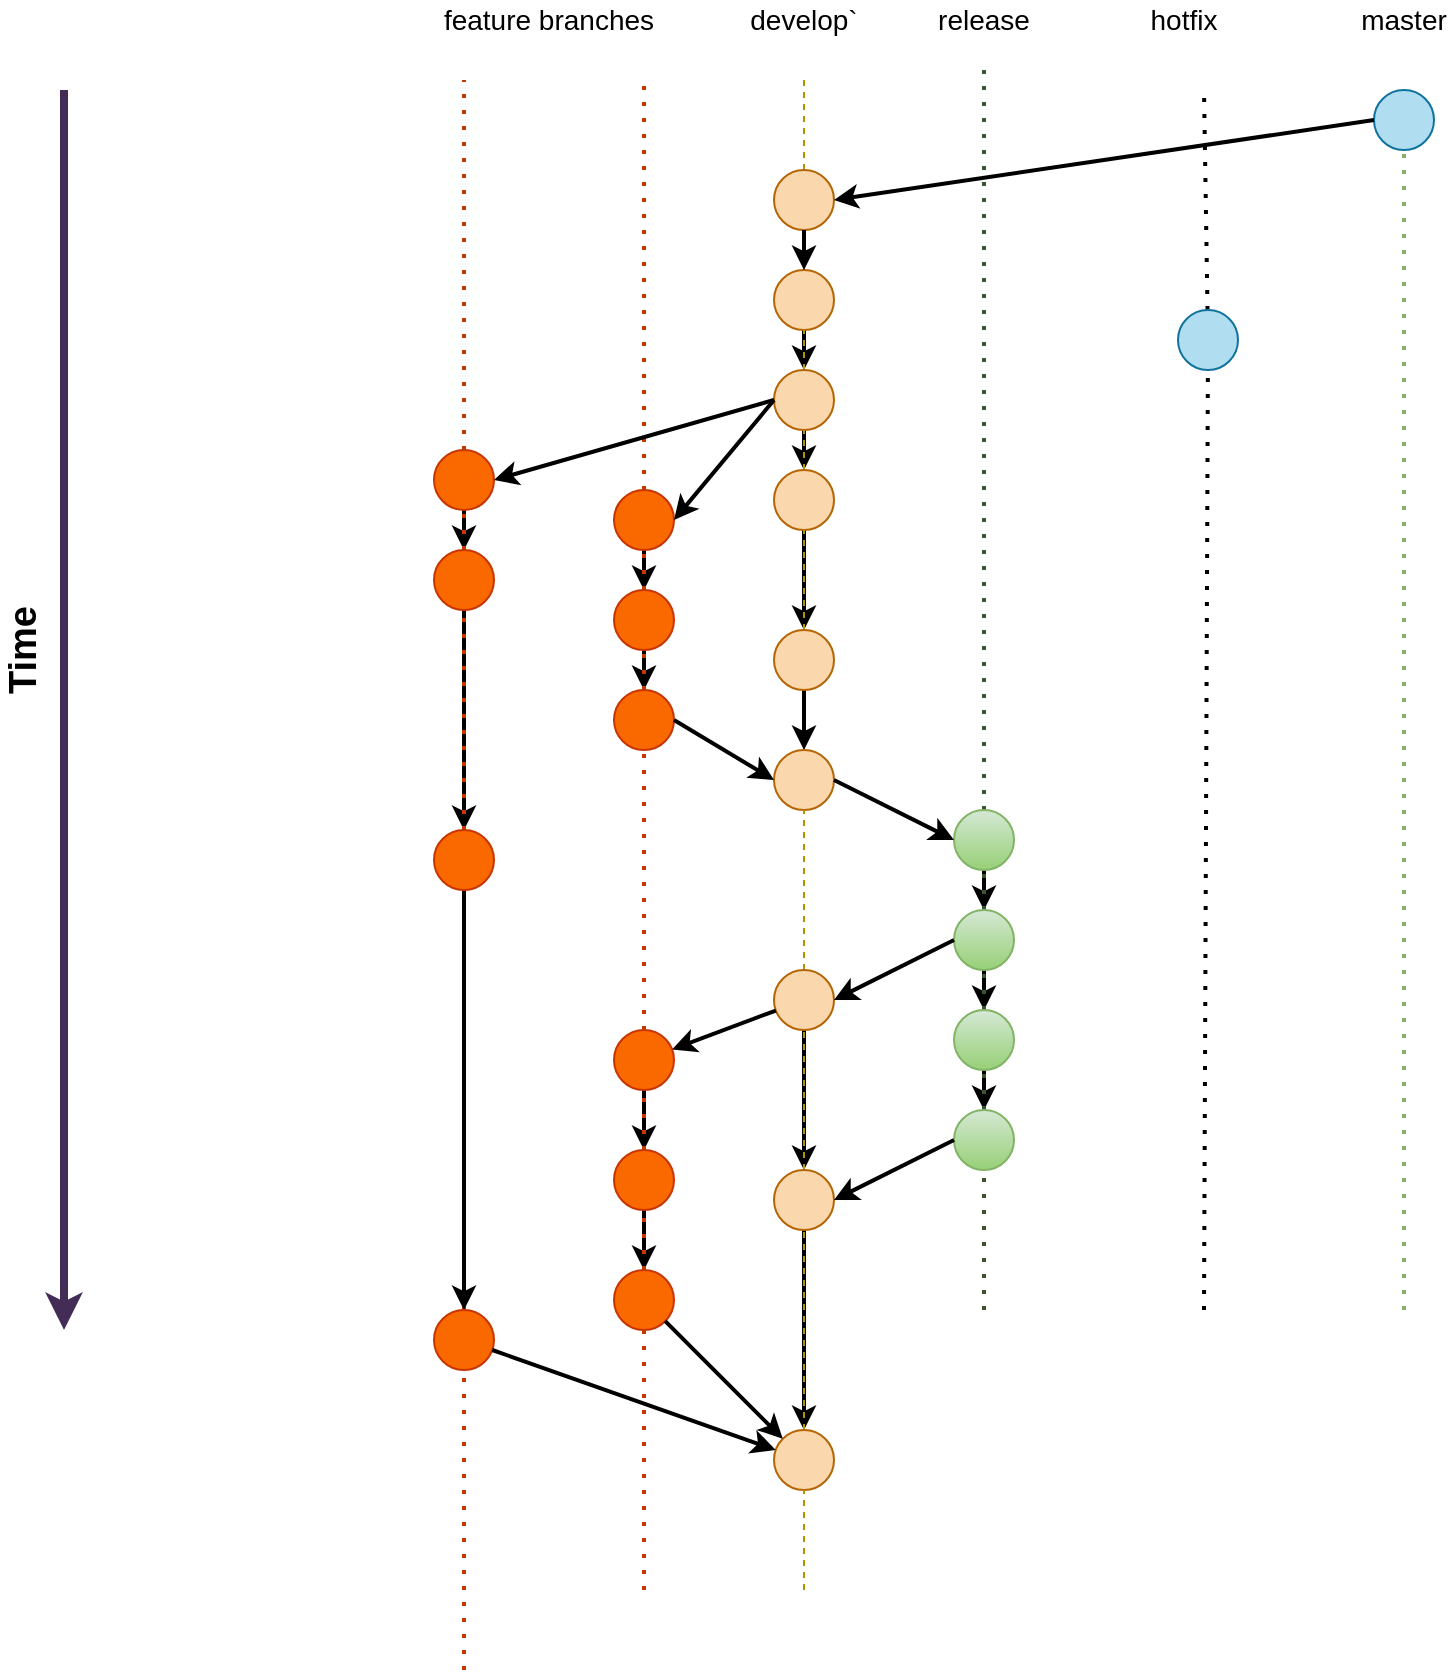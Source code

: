 <mxfile version="15.3.0" type="github">
  <diagram id="zY3iNhDmGC0HeY9o9fEt" name="Page-1">
    <mxGraphModel dx="2066" dy="771" grid="1" gridSize="10" guides="1" tooltips="1" connect="1" arrows="1" fold="1" page="1" pageScale="1" pageWidth="850" pageHeight="1100" math="0" shadow="0">
      <root>
        <mxCell id="0" />
        <mxCell id="1" parent="0" />
        <mxCell id="OLf8NCYOBXPoyb-FADIm-2" value="" style="endArrow=none;dashed=1;html=1;dashPattern=1 3;strokeWidth=2;gradientColor=#97d077;fillColor=#d5e8d4;strokeColor=#82b366;startArrow=none;" parent="1" edge="1" source="a1HIUXj5uNK7OVQi4Cn4-5">
          <mxGeometry width="50" height="50" relative="1" as="geometry">
            <mxPoint x="720" y="670" as="sourcePoint" />
            <mxPoint x="720" y="60" as="targetPoint" />
          </mxGeometry>
        </mxCell>
        <mxCell id="OLf8NCYOBXPoyb-FADIm-3" value="&lt;font style=&quot;font-size: 14px&quot;&gt;master&lt;/font&gt;" style="text;html=1;strokeColor=none;fillColor=none;align=center;verticalAlign=middle;whiteSpace=wrap;rounded=0;" parent="1" vertex="1">
          <mxGeometry x="700" y="15" width="40" height="20" as="geometry" />
        </mxCell>
        <mxCell id="OLf8NCYOBXPoyb-FADIm-4" value="" style="endArrow=none;dashed=1;html=1;fillColor=#e3c800;strokeColor=#B09500;startArrow=none;" parent="1" edge="1" source="a1HIUXj5uNK7OVQi4Cn4-7">
          <mxGeometry width="50" height="50" relative="1" as="geometry">
            <mxPoint x="420" y="665" as="sourcePoint" />
            <mxPoint x="420" y="55" as="targetPoint" />
          </mxGeometry>
        </mxCell>
        <mxCell id="OLf8NCYOBXPoyb-FADIm-5" value="&lt;font style=&quot;font-size: 14px&quot;&gt;develop`&lt;/font&gt;" style="text;html=1;strokeColor=none;fillColor=none;align=center;verticalAlign=middle;whiteSpace=wrap;rounded=0;" parent="1" vertex="1">
          <mxGeometry x="390" y="15" width="60" height="20" as="geometry" />
        </mxCell>
        <mxCell id="OLf8NCYOBXPoyb-FADIm-6" value="" style="endArrow=none;dashed=1;html=1;dashPattern=1 3;strokeWidth=2;fillColor=#fa6800;strokeColor=#C73500;startArrow=none;" parent="1" edge="1" source="a1HIUXj5uNK7OVQi4Cn4-16">
          <mxGeometry width="50" height="50" relative="1" as="geometry">
            <mxPoint x="340" y="665" as="sourcePoint" />
            <mxPoint x="340" y="55" as="targetPoint" />
          </mxGeometry>
        </mxCell>
        <mxCell id="OLf8NCYOBXPoyb-FADIm-7" value="&lt;font style=&quot;font-size: 14px&quot;&gt;feature branches&lt;/font&gt;" style="text;html=1;strokeColor=none;fillColor=none;align=center;verticalAlign=middle;whiteSpace=wrap;rounded=0;" parent="1" vertex="1">
          <mxGeometry x="220" y="15" width="145" height="20" as="geometry" />
        </mxCell>
        <mxCell id="OLf8NCYOBXPoyb-FADIm-8" value="" style="endArrow=none;dashed=1;html=1;dashPattern=1 3;strokeWidth=2;fillColor=#fa6800;strokeColor=#C73500;startArrow=none;" parent="1" edge="1" source="a1HIUXj5uNK7OVQi4Cn4-41">
          <mxGeometry width="50" height="50" relative="1" as="geometry">
            <mxPoint x="250" y="665" as="sourcePoint" />
            <mxPoint x="250" y="55" as="targetPoint" />
          </mxGeometry>
        </mxCell>
        <mxCell id="OLf8NCYOBXPoyb-FADIm-10" value="" style="endArrow=classic;html=1;fillColor=#76608a;strokeColor=#432D57;strokeWidth=4;" parent="1" edge="1">
          <mxGeometry width="50" height="50" relative="1" as="geometry">
            <mxPoint x="50" y="60" as="sourcePoint" />
            <mxPoint x="50" y="680" as="targetPoint" />
            <Array as="points">
              <mxPoint x="50" y="350" />
            </Array>
          </mxGeometry>
        </mxCell>
        <mxCell id="OLf8NCYOBXPoyb-FADIm-11" value="&lt;b&gt;&lt;font style=&quot;font-size: 19px&quot;&gt;Time&lt;/font&gt;&lt;/b&gt;" style="text;html=1;strokeColor=none;fillColor=none;align=center;verticalAlign=middle;whiteSpace=wrap;rounded=0;rotation=-90;" parent="1" vertex="1">
          <mxGeometry x="10" y="330" width="40" height="20" as="geometry" />
        </mxCell>
        <mxCell id="a1HIUXj5uNK7OVQi4Cn4-1" value="" style="endArrow=none;dashed=1;html=1;dashPattern=1 3;strokeWidth=2;fillColor=#6d8764;strokeColor=#3A5431;startArrow=none;" edge="1" parent="1" source="a1HIUXj5uNK7OVQi4Cn4-50">
          <mxGeometry width="50" height="50" relative="1" as="geometry">
            <mxPoint x="510" y="670" as="sourcePoint" />
            <mxPoint x="510" y="50" as="targetPoint" />
          </mxGeometry>
        </mxCell>
        <mxCell id="a1HIUXj5uNK7OVQi4Cn4-2" value="&lt;font style=&quot;font-size: 14px&quot;&gt;release&lt;/font&gt;" style="text;html=1;strokeColor=none;fillColor=none;align=center;verticalAlign=middle;whiteSpace=wrap;rounded=0;" vertex="1" parent="1">
          <mxGeometry x="490" y="15" width="40" height="20" as="geometry" />
        </mxCell>
        <mxCell id="a1HIUXj5uNK7OVQi4Cn4-3" value="" style="endArrow=none;dashed=1;html=1;dashPattern=1 3;strokeWidth=2;startArrow=none;" edge="1" parent="1" source="a1HIUXj5uNK7OVQi4Cn4-31">
          <mxGeometry width="50" height="50" relative="1" as="geometry">
            <mxPoint x="620" y="670" as="sourcePoint" />
            <mxPoint x="620" y="60" as="targetPoint" />
          </mxGeometry>
        </mxCell>
        <mxCell id="a1HIUXj5uNK7OVQi4Cn4-4" value="&lt;font style=&quot;font-size: 14px&quot;&gt;hotfix&lt;/font&gt;" style="text;html=1;strokeColor=none;fillColor=none;align=center;verticalAlign=middle;whiteSpace=wrap;rounded=0;" vertex="1" parent="1">
          <mxGeometry x="590" y="15" width="40" height="20" as="geometry" />
        </mxCell>
        <mxCell id="a1HIUXj5uNK7OVQi4Cn4-5" value="" style="ellipse;whiteSpace=wrap;html=1;aspect=fixed;fillColor=#b1ddf0;strokeColor=#10739e;" vertex="1" parent="1">
          <mxGeometry x="705" y="60" width="30" height="30" as="geometry" />
        </mxCell>
        <mxCell id="a1HIUXj5uNK7OVQi4Cn4-6" value="" style="endArrow=none;dashed=1;html=1;dashPattern=1 3;strokeWidth=2;gradientColor=#97d077;fillColor=#d5e8d4;strokeColor=#82b366;" edge="1" parent="1" target="a1HIUXj5uNK7OVQi4Cn4-5">
          <mxGeometry width="50" height="50" relative="1" as="geometry">
            <mxPoint x="720" y="670" as="sourcePoint" />
            <mxPoint x="720" y="60" as="targetPoint" />
          </mxGeometry>
        </mxCell>
        <mxCell id="a1HIUXj5uNK7OVQi4Cn4-7" value="" style="ellipse;whiteSpace=wrap;html=1;aspect=fixed;fillColor=#fad7ac;strokeColor=#b46504;" vertex="1" parent="1">
          <mxGeometry x="405" y="100" width="30" height="30" as="geometry" />
        </mxCell>
        <mxCell id="a1HIUXj5uNK7OVQi4Cn4-8" value="" style="endArrow=none;dashed=1;html=1;fillColor=#e3c800;strokeColor=#B09500;startArrow=none;" edge="1" parent="1" source="a1HIUXj5uNK7OVQi4Cn4-10" target="a1HIUXj5uNK7OVQi4Cn4-7">
          <mxGeometry width="50" height="50" relative="1" as="geometry">
            <mxPoint x="420" y="665" as="sourcePoint" />
            <mxPoint x="420" y="55" as="targetPoint" />
          </mxGeometry>
        </mxCell>
        <mxCell id="a1HIUXj5uNK7OVQi4Cn4-9" value="" style="endArrow=classic;html=1;strokeWidth=2;entryX=1;entryY=0.5;entryDx=0;entryDy=0;exitX=0;exitY=0.5;exitDx=0;exitDy=0;" edge="1" parent="1" source="a1HIUXj5uNK7OVQi4Cn4-5" target="a1HIUXj5uNK7OVQi4Cn4-7">
          <mxGeometry width="50" height="50" relative="1" as="geometry">
            <mxPoint x="700" y="80" as="sourcePoint" />
            <mxPoint x="440" y="104" as="targetPoint" />
          </mxGeometry>
        </mxCell>
        <mxCell id="a1HIUXj5uNK7OVQi4Cn4-26" style="edgeStyle=orthogonalEdgeStyle;rounded=0;orthogonalLoop=1;jettySize=auto;html=1;exitX=0.5;exitY=1;exitDx=0;exitDy=0;entryX=0.5;entryY=0;entryDx=0;entryDy=0;strokeWidth=2;" edge="1" parent="1" source="a1HIUXj5uNK7OVQi4Cn4-10" target="a1HIUXj5uNK7OVQi4Cn4-12">
          <mxGeometry relative="1" as="geometry" />
        </mxCell>
        <mxCell id="a1HIUXj5uNK7OVQi4Cn4-10" value="" style="ellipse;whiteSpace=wrap;html=1;aspect=fixed;fillColor=#fad7ac;strokeColor=#b46504;" vertex="1" parent="1">
          <mxGeometry x="405" y="150" width="30" height="30" as="geometry" />
        </mxCell>
        <mxCell id="a1HIUXj5uNK7OVQi4Cn4-11" value="" style="endArrow=none;dashed=1;html=1;fillColor=#e3c800;strokeColor=#B09500;startArrow=none;" edge="1" parent="1" source="a1HIUXj5uNK7OVQi4Cn4-12" target="a1HIUXj5uNK7OVQi4Cn4-10">
          <mxGeometry width="50" height="50" relative="1" as="geometry">
            <mxPoint x="420" y="665" as="sourcePoint" />
            <mxPoint x="420" y="130" as="targetPoint" />
          </mxGeometry>
        </mxCell>
        <mxCell id="a1HIUXj5uNK7OVQi4Cn4-27" style="edgeStyle=orthogonalEdgeStyle;rounded=0;orthogonalLoop=1;jettySize=auto;html=1;exitX=0.5;exitY=1;exitDx=0;exitDy=0;strokeWidth=2;" edge="1" parent="1" source="a1HIUXj5uNK7OVQi4Cn4-12">
          <mxGeometry relative="1" as="geometry">
            <mxPoint x="420" y="250" as="targetPoint" />
          </mxGeometry>
        </mxCell>
        <mxCell id="a1HIUXj5uNK7OVQi4Cn4-12" value="" style="ellipse;whiteSpace=wrap;html=1;aspect=fixed;fillColor=#fad7ac;strokeColor=#b46504;" vertex="1" parent="1">
          <mxGeometry x="405" y="200" width="30" height="30" as="geometry" />
        </mxCell>
        <mxCell id="a1HIUXj5uNK7OVQi4Cn4-13" value="" style="endArrow=none;dashed=1;html=1;fillColor=#e3c800;strokeColor=#B09500;startArrow=none;" edge="1" parent="1" source="a1HIUXj5uNK7OVQi4Cn4-14" target="a1HIUXj5uNK7OVQi4Cn4-12">
          <mxGeometry width="50" height="50" relative="1" as="geometry">
            <mxPoint x="420" y="665" as="sourcePoint" />
            <mxPoint x="420" y="180" as="targetPoint" />
          </mxGeometry>
        </mxCell>
        <mxCell id="a1HIUXj5uNK7OVQi4Cn4-28" style="edgeStyle=orthogonalEdgeStyle;rounded=0;orthogonalLoop=1;jettySize=auto;html=1;exitX=0.5;exitY=1;exitDx=0;exitDy=0;entryX=0.5;entryY=0;entryDx=0;entryDy=0;strokeWidth=2;" edge="1" parent="1" source="a1HIUXj5uNK7OVQi4Cn4-14" target="a1HIUXj5uNK7OVQi4Cn4-24">
          <mxGeometry relative="1" as="geometry" />
        </mxCell>
        <mxCell id="a1HIUXj5uNK7OVQi4Cn4-14" value="" style="ellipse;whiteSpace=wrap;html=1;aspect=fixed;fillColor=#fad7ac;strokeColor=#b46504;" vertex="1" parent="1">
          <mxGeometry x="405" y="250" width="30" height="30" as="geometry" />
        </mxCell>
        <mxCell id="a1HIUXj5uNK7OVQi4Cn4-15" value="" style="endArrow=none;dashed=1;html=1;fillColor=#e3c800;strokeColor=#B09500;startArrow=none;" edge="1" parent="1" source="a1HIUXj5uNK7OVQi4Cn4-33" target="a1HIUXj5uNK7OVQi4Cn4-14">
          <mxGeometry width="50" height="50" relative="1" as="geometry">
            <mxPoint x="420" y="665" as="sourcePoint" />
            <mxPoint x="420" y="230" as="targetPoint" />
          </mxGeometry>
        </mxCell>
        <mxCell id="a1HIUXj5uNK7OVQi4Cn4-29" style="edgeStyle=orthogonalEdgeStyle;rounded=0;orthogonalLoop=1;jettySize=auto;html=1;exitX=0.5;exitY=1;exitDx=0;exitDy=0;strokeWidth=2;" edge="1" parent="1" source="a1HIUXj5uNK7OVQi4Cn4-16">
          <mxGeometry relative="1" as="geometry">
            <mxPoint x="340" y="310" as="targetPoint" />
          </mxGeometry>
        </mxCell>
        <mxCell id="a1HIUXj5uNK7OVQi4Cn4-16" value="" style="ellipse;whiteSpace=wrap;html=1;aspect=fixed;fillColor=#fa6800;strokeColor=#C73500;fontColor=#000000;" vertex="1" parent="1">
          <mxGeometry x="325" y="260" width="30" height="30" as="geometry" />
        </mxCell>
        <mxCell id="a1HIUXj5uNK7OVQi4Cn4-18" value="" style="endArrow=none;dashed=1;html=1;dashPattern=1 3;strokeWidth=2;fillColor=#fa6800;strokeColor=#C73500;startArrow=none;" edge="1" parent="1" source="a1HIUXj5uNK7OVQi4Cn4-19" target="a1HIUXj5uNK7OVQi4Cn4-16">
          <mxGeometry width="50" height="50" relative="1" as="geometry">
            <mxPoint x="340" y="665" as="sourcePoint" />
            <mxPoint x="340" y="55" as="targetPoint" />
          </mxGeometry>
        </mxCell>
        <mxCell id="a1HIUXj5uNK7OVQi4Cn4-30" style="edgeStyle=orthogonalEdgeStyle;rounded=0;orthogonalLoop=1;jettySize=auto;html=1;exitX=0.5;exitY=1;exitDx=0;exitDy=0;strokeWidth=2;" edge="1" parent="1" source="a1HIUXj5uNK7OVQi4Cn4-19">
          <mxGeometry relative="1" as="geometry">
            <mxPoint x="340" y="360" as="targetPoint" />
          </mxGeometry>
        </mxCell>
        <mxCell id="a1HIUXj5uNK7OVQi4Cn4-19" value="" style="ellipse;whiteSpace=wrap;html=1;aspect=fixed;fillColor=#fa6800;strokeColor=#C73500;fontColor=#000000;" vertex="1" parent="1">
          <mxGeometry x="325" y="310" width="30" height="30" as="geometry" />
        </mxCell>
        <mxCell id="a1HIUXj5uNK7OVQi4Cn4-20" value="" style="endArrow=none;dashed=1;html=1;dashPattern=1 3;strokeWidth=2;fillColor=#fa6800;strokeColor=#C73500;startArrow=none;" edge="1" parent="1" source="a1HIUXj5uNK7OVQi4Cn4-21" target="a1HIUXj5uNK7OVQi4Cn4-19">
          <mxGeometry width="50" height="50" relative="1" as="geometry">
            <mxPoint x="340" y="665" as="sourcePoint" />
            <mxPoint x="340" y="290" as="targetPoint" />
          </mxGeometry>
        </mxCell>
        <mxCell id="a1HIUXj5uNK7OVQi4Cn4-21" value="" style="ellipse;whiteSpace=wrap;html=1;aspect=fixed;fillColor=#fa6800;strokeColor=#C73500;fontColor=#000000;" vertex="1" parent="1">
          <mxGeometry x="325" y="360" width="30" height="30" as="geometry" />
        </mxCell>
        <mxCell id="a1HIUXj5uNK7OVQi4Cn4-22" value="" style="endArrow=none;dashed=1;html=1;dashPattern=1 3;strokeWidth=2;fillColor=#fa6800;strokeColor=#C73500;startArrow=none;" edge="1" parent="1" source="a1HIUXj5uNK7OVQi4Cn4-74" target="a1HIUXj5uNK7OVQi4Cn4-21">
          <mxGeometry width="50" height="50" relative="1" as="geometry">
            <mxPoint x="340" y="665" as="sourcePoint" />
            <mxPoint x="340" y="340" as="targetPoint" />
          </mxGeometry>
        </mxCell>
        <mxCell id="a1HIUXj5uNK7OVQi4Cn4-23" value="" style="endArrow=classic;html=1;strokeWidth=2;entryX=1;entryY=0.5;entryDx=0;entryDy=0;exitX=0;exitY=0.5;exitDx=0;exitDy=0;" edge="1" parent="1" source="a1HIUXj5uNK7OVQi4Cn4-12" target="a1HIUXj5uNK7OVQi4Cn4-16">
          <mxGeometry width="50" height="50" relative="1" as="geometry">
            <mxPoint x="400" y="380" as="sourcePoint" />
            <mxPoint x="450" y="330" as="targetPoint" />
          </mxGeometry>
        </mxCell>
        <mxCell id="a1HIUXj5uNK7OVQi4Cn4-36" style="edgeStyle=orthogonalEdgeStyle;rounded=0;orthogonalLoop=1;jettySize=auto;html=1;exitX=0.5;exitY=1;exitDx=0;exitDy=0;entryX=0.5;entryY=0;entryDx=0;entryDy=0;strokeWidth=2;" edge="1" parent="1" source="a1HIUXj5uNK7OVQi4Cn4-24" target="a1HIUXj5uNK7OVQi4Cn4-33">
          <mxGeometry relative="1" as="geometry" />
        </mxCell>
        <mxCell id="a1HIUXj5uNK7OVQi4Cn4-24" value="" style="ellipse;whiteSpace=wrap;html=1;aspect=fixed;fillColor=#fad7ac;strokeColor=#b46504;" vertex="1" parent="1">
          <mxGeometry x="405" y="330" width="30" height="30" as="geometry" />
        </mxCell>
        <mxCell id="a1HIUXj5uNK7OVQi4Cn4-25" value="" style="endArrow=classic;html=1;strokeWidth=2;entryX=0.5;entryY=0;entryDx=0;entryDy=0;exitX=0.5;exitY=1;exitDx=0;exitDy=0;" edge="1" parent="1" source="a1HIUXj5uNK7OVQi4Cn4-7" target="a1HIUXj5uNK7OVQi4Cn4-10">
          <mxGeometry width="50" height="50" relative="1" as="geometry">
            <mxPoint x="400" y="380" as="sourcePoint" />
            <mxPoint x="450" y="330" as="targetPoint" />
          </mxGeometry>
        </mxCell>
        <mxCell id="a1HIUXj5uNK7OVQi4Cn4-31" value="" style="ellipse;whiteSpace=wrap;html=1;aspect=fixed;fillColor=#b1ddf0;strokeColor=#10739e;" vertex="1" parent="1">
          <mxGeometry x="607" y="170" width="30" height="30" as="geometry" />
        </mxCell>
        <mxCell id="a1HIUXj5uNK7OVQi4Cn4-32" value="" style="endArrow=none;dashed=1;html=1;dashPattern=1 3;strokeWidth=2;" edge="1" parent="1" target="a1HIUXj5uNK7OVQi4Cn4-31">
          <mxGeometry width="50" height="50" relative="1" as="geometry">
            <mxPoint x="620" y="670" as="sourcePoint" />
            <mxPoint x="620" y="60" as="targetPoint" />
          </mxGeometry>
        </mxCell>
        <mxCell id="a1HIUXj5uNK7OVQi4Cn4-33" value="" style="ellipse;whiteSpace=wrap;html=1;aspect=fixed;fillColor=#fad7ac;strokeColor=#b46504;" vertex="1" parent="1">
          <mxGeometry x="405" y="390" width="30" height="30" as="geometry" />
        </mxCell>
        <mxCell id="a1HIUXj5uNK7OVQi4Cn4-34" value="" style="endArrow=none;dashed=1;html=1;fillColor=#e3c800;strokeColor=#B09500;startArrow=none;" edge="1" parent="1" source="a1HIUXj5uNK7OVQi4Cn4-56" target="a1HIUXj5uNK7OVQi4Cn4-33">
          <mxGeometry width="50" height="50" relative="1" as="geometry">
            <mxPoint x="420" y="665" as="sourcePoint" />
            <mxPoint x="420" y="280" as="targetPoint" />
          </mxGeometry>
        </mxCell>
        <mxCell id="a1HIUXj5uNK7OVQi4Cn4-40" value="" style="endArrow=classic;html=1;strokeWidth=2;exitX=1;exitY=0.5;exitDx=0;exitDy=0;entryX=0;entryY=0.5;entryDx=0;entryDy=0;" edge="1" parent="1" source="a1HIUXj5uNK7OVQi4Cn4-21" target="a1HIUXj5uNK7OVQi4Cn4-33">
          <mxGeometry width="50" height="50" relative="1" as="geometry">
            <mxPoint x="400" y="380" as="sourcePoint" />
            <mxPoint x="450" y="330" as="targetPoint" />
          </mxGeometry>
        </mxCell>
        <mxCell id="a1HIUXj5uNK7OVQi4Cn4-48" style="edgeStyle=orthogonalEdgeStyle;rounded=0;orthogonalLoop=1;jettySize=auto;html=1;exitX=0.5;exitY=1;exitDx=0;exitDy=0;entryX=0.5;entryY=0;entryDx=0;entryDy=0;strokeWidth=2;" edge="1" parent="1" source="a1HIUXj5uNK7OVQi4Cn4-41" target="a1HIUXj5uNK7OVQi4Cn4-45">
          <mxGeometry relative="1" as="geometry" />
        </mxCell>
        <mxCell id="a1HIUXj5uNK7OVQi4Cn4-41" value="" style="ellipse;whiteSpace=wrap;html=1;aspect=fixed;fillColor=#fa6800;strokeColor=#C73500;fontColor=#000000;" vertex="1" parent="1">
          <mxGeometry x="235" y="240" width="30" height="30" as="geometry" />
        </mxCell>
        <mxCell id="a1HIUXj5uNK7OVQi4Cn4-42" value="" style="endArrow=none;dashed=1;html=1;dashPattern=1 3;strokeWidth=2;fillColor=#fa6800;strokeColor=#C73500;startArrow=none;" edge="1" parent="1" source="a1HIUXj5uNK7OVQi4Cn4-45" target="a1HIUXj5uNK7OVQi4Cn4-41">
          <mxGeometry width="50" height="50" relative="1" as="geometry">
            <mxPoint x="250" y="665" as="sourcePoint" />
            <mxPoint x="250" y="55" as="targetPoint" />
          </mxGeometry>
        </mxCell>
        <mxCell id="a1HIUXj5uNK7OVQi4Cn4-43" value="" style="endArrow=classic;html=1;strokeWidth=2;entryX=1;entryY=0.5;entryDx=0;entryDy=0;exitX=0;exitY=0.5;exitDx=0;exitDy=0;" edge="1" parent="1" source="a1HIUXj5uNK7OVQi4Cn4-12" target="a1HIUXj5uNK7OVQi4Cn4-41">
          <mxGeometry width="50" height="50" relative="1" as="geometry">
            <mxPoint x="400" y="380" as="sourcePoint" />
            <mxPoint x="450" y="330" as="targetPoint" />
          </mxGeometry>
        </mxCell>
        <mxCell id="a1HIUXj5uNK7OVQi4Cn4-49" style="edgeStyle=orthogonalEdgeStyle;rounded=0;orthogonalLoop=1;jettySize=auto;html=1;exitX=0.5;exitY=1;exitDx=0;exitDy=0;strokeWidth=2;" edge="1" parent="1" source="a1HIUXj5uNK7OVQi4Cn4-45" target="a1HIUXj5uNK7OVQi4Cn4-47">
          <mxGeometry relative="1" as="geometry" />
        </mxCell>
        <mxCell id="a1HIUXj5uNK7OVQi4Cn4-45" value="" style="ellipse;whiteSpace=wrap;html=1;aspect=fixed;fillColor=#fa6800;strokeColor=#C73500;fontColor=#000000;" vertex="1" parent="1">
          <mxGeometry x="235" y="290" width="30" height="30" as="geometry" />
        </mxCell>
        <mxCell id="a1HIUXj5uNK7OVQi4Cn4-46" value="" style="endArrow=none;dashed=1;html=1;dashPattern=1 3;strokeWidth=2;fillColor=#fa6800;strokeColor=#C73500;startArrow=none;" edge="1" parent="1" source="a1HIUXj5uNK7OVQi4Cn4-92" target="a1HIUXj5uNK7OVQi4Cn4-45">
          <mxGeometry width="50" height="50" relative="1" as="geometry">
            <mxPoint x="250" y="850" as="sourcePoint" />
            <mxPoint x="250" y="270" as="targetPoint" />
          </mxGeometry>
        </mxCell>
        <mxCell id="a1HIUXj5uNK7OVQi4Cn4-94" style="edgeStyle=orthogonalEdgeStyle;rounded=0;orthogonalLoop=1;jettySize=auto;html=1;exitX=0.5;exitY=1;exitDx=0;exitDy=0;entryX=0.5;entryY=0;entryDx=0;entryDy=0;strokeWidth=2;" edge="1" parent="1" source="a1HIUXj5uNK7OVQi4Cn4-47" target="a1HIUXj5uNK7OVQi4Cn4-92">
          <mxGeometry relative="1" as="geometry" />
        </mxCell>
        <mxCell id="a1HIUXj5uNK7OVQi4Cn4-47" value="" style="ellipse;whiteSpace=wrap;html=1;aspect=fixed;fillColor=#fa6800;strokeColor=#C73500;fontColor=#000000;" vertex="1" parent="1">
          <mxGeometry x="235" y="430" width="30" height="30" as="geometry" />
        </mxCell>
        <mxCell id="a1HIUXj5uNK7OVQi4Cn4-58" style="edgeStyle=orthogonalEdgeStyle;rounded=0;orthogonalLoop=1;jettySize=auto;html=1;exitX=0.5;exitY=1;exitDx=0;exitDy=0;entryX=0.5;entryY=0;entryDx=0;entryDy=0;strokeWidth=2;" edge="1" parent="1" source="a1HIUXj5uNK7OVQi4Cn4-50" target="a1HIUXj5uNK7OVQi4Cn4-54">
          <mxGeometry relative="1" as="geometry" />
        </mxCell>
        <mxCell id="a1HIUXj5uNK7OVQi4Cn4-50" value="" style="ellipse;whiteSpace=wrap;html=1;aspect=fixed;fillColor=#d5e8d4;strokeColor=#82b366;gradientColor=#97d077;" vertex="1" parent="1">
          <mxGeometry x="495" y="420" width="30" height="30" as="geometry" />
        </mxCell>
        <mxCell id="a1HIUXj5uNK7OVQi4Cn4-51" value="" style="endArrow=none;dashed=1;html=1;dashPattern=1 3;strokeWidth=2;fillColor=#6d8764;strokeColor=#3A5431;startArrow=none;" edge="1" parent="1" source="a1HIUXj5uNK7OVQi4Cn4-54" target="a1HIUXj5uNK7OVQi4Cn4-50">
          <mxGeometry width="50" height="50" relative="1" as="geometry">
            <mxPoint x="510" y="670" as="sourcePoint" />
            <mxPoint x="510" y="50" as="targetPoint" />
          </mxGeometry>
        </mxCell>
        <mxCell id="a1HIUXj5uNK7OVQi4Cn4-53" value="" style="endArrow=classic;html=1;strokeWidth=2;entryX=0;entryY=0.5;entryDx=0;entryDy=0;exitX=1;exitY=0.5;exitDx=0;exitDy=0;" edge="1" parent="1" source="a1HIUXj5uNK7OVQi4Cn4-33" target="a1HIUXj5uNK7OVQi4Cn4-50">
          <mxGeometry width="50" height="50" relative="1" as="geometry">
            <mxPoint x="400" y="380" as="sourcePoint" />
            <mxPoint x="450" y="330" as="targetPoint" />
          </mxGeometry>
        </mxCell>
        <mxCell id="a1HIUXj5uNK7OVQi4Cn4-63" style="edgeStyle=orthogonalEdgeStyle;rounded=0;orthogonalLoop=1;jettySize=auto;html=1;exitX=0.5;exitY=1;exitDx=0;exitDy=0;entryX=0.5;entryY=0;entryDx=0;entryDy=0;strokeWidth=2;" edge="1" parent="1" source="a1HIUXj5uNK7OVQi4Cn4-54" target="a1HIUXj5uNK7OVQi4Cn4-61">
          <mxGeometry relative="1" as="geometry" />
        </mxCell>
        <mxCell id="a1HIUXj5uNK7OVQi4Cn4-54" value="" style="ellipse;whiteSpace=wrap;html=1;aspect=fixed;fillColor=#d5e8d4;strokeColor=#82b366;gradientColor=#97d077;" vertex="1" parent="1">
          <mxGeometry x="495" y="470" width="30" height="30" as="geometry" />
        </mxCell>
        <mxCell id="a1HIUXj5uNK7OVQi4Cn4-55" value="" style="endArrow=none;dashed=1;html=1;dashPattern=1 3;strokeWidth=2;fillColor=#6d8764;strokeColor=#3A5431;startArrow=none;" edge="1" parent="1" source="a1HIUXj5uNK7OVQi4Cn4-61" target="a1HIUXj5uNK7OVQi4Cn4-54">
          <mxGeometry width="50" height="50" relative="1" as="geometry">
            <mxPoint x="510" y="670" as="sourcePoint" />
            <mxPoint x="510" y="450" as="targetPoint" />
          </mxGeometry>
        </mxCell>
        <mxCell id="a1HIUXj5uNK7OVQi4Cn4-70" style="edgeStyle=orthogonalEdgeStyle;rounded=0;orthogonalLoop=1;jettySize=auto;html=1;exitX=0.5;exitY=1;exitDx=0;exitDy=0;entryX=0.5;entryY=0;entryDx=0;entryDy=0;strokeWidth=2;" edge="1" parent="1" source="a1HIUXj5uNK7OVQi4Cn4-56" target="a1HIUXj5uNK7OVQi4Cn4-67">
          <mxGeometry relative="1" as="geometry" />
        </mxCell>
        <mxCell id="a1HIUXj5uNK7OVQi4Cn4-56" value="" style="ellipse;whiteSpace=wrap;html=1;aspect=fixed;fillColor=#fad7ac;strokeColor=#b46504;" vertex="1" parent="1">
          <mxGeometry x="405" y="500" width="30" height="30" as="geometry" />
        </mxCell>
        <mxCell id="a1HIUXj5uNK7OVQi4Cn4-57" value="" style="endArrow=none;dashed=1;html=1;fillColor=#e3c800;strokeColor=#B09500;startArrow=none;" edge="1" parent="1" source="a1HIUXj5uNK7OVQi4Cn4-67" target="a1HIUXj5uNK7OVQi4Cn4-56">
          <mxGeometry width="50" height="50" relative="1" as="geometry">
            <mxPoint x="420" y="665" as="sourcePoint" />
            <mxPoint x="420" y="420" as="targetPoint" />
          </mxGeometry>
        </mxCell>
        <mxCell id="a1HIUXj5uNK7OVQi4Cn4-59" value="" style="endArrow=classic;html=1;strokeWidth=2;entryX=1;entryY=0.5;entryDx=0;entryDy=0;exitX=0;exitY=0.5;exitDx=0;exitDy=0;" edge="1" parent="1" source="a1HIUXj5uNK7OVQi4Cn4-54" target="a1HIUXj5uNK7OVQi4Cn4-56">
          <mxGeometry width="50" height="50" relative="1" as="geometry">
            <mxPoint x="400" y="380" as="sourcePoint" />
            <mxPoint x="450" y="330" as="targetPoint" />
          </mxGeometry>
        </mxCell>
        <mxCell id="a1HIUXj5uNK7OVQi4Cn4-66" style="edgeStyle=orthogonalEdgeStyle;rounded=0;orthogonalLoop=1;jettySize=auto;html=1;exitX=0.5;exitY=1;exitDx=0;exitDy=0;entryX=0.5;entryY=0;entryDx=0;entryDy=0;strokeWidth=2;" edge="1" parent="1" source="a1HIUXj5uNK7OVQi4Cn4-61" target="a1HIUXj5uNK7OVQi4Cn4-64">
          <mxGeometry relative="1" as="geometry" />
        </mxCell>
        <mxCell id="a1HIUXj5uNK7OVQi4Cn4-61" value="" style="ellipse;whiteSpace=wrap;html=1;aspect=fixed;fillColor=#d5e8d4;strokeColor=#82b366;gradientColor=#97d077;" vertex="1" parent="1">
          <mxGeometry x="495" y="520" width="30" height="30" as="geometry" />
        </mxCell>
        <mxCell id="a1HIUXj5uNK7OVQi4Cn4-62" value="" style="endArrow=none;dashed=1;html=1;dashPattern=1 3;strokeWidth=2;fillColor=#6d8764;strokeColor=#3A5431;startArrow=none;" edge="1" parent="1" source="a1HIUXj5uNK7OVQi4Cn4-64" target="a1HIUXj5uNK7OVQi4Cn4-61">
          <mxGeometry width="50" height="50" relative="1" as="geometry">
            <mxPoint x="510" y="670" as="sourcePoint" />
            <mxPoint x="510" y="500" as="targetPoint" />
          </mxGeometry>
        </mxCell>
        <mxCell id="a1HIUXj5uNK7OVQi4Cn4-64" value="" style="ellipse;whiteSpace=wrap;html=1;aspect=fixed;fillColor=#d5e8d4;strokeColor=#82b366;gradientColor=#97d077;" vertex="1" parent="1">
          <mxGeometry x="495" y="570" width="30" height="30" as="geometry" />
        </mxCell>
        <mxCell id="a1HIUXj5uNK7OVQi4Cn4-65" value="" style="endArrow=none;dashed=1;html=1;dashPattern=1 3;strokeWidth=2;fillColor=#6d8764;strokeColor=#3A5431;" edge="1" parent="1" target="a1HIUXj5uNK7OVQi4Cn4-64">
          <mxGeometry width="50" height="50" relative="1" as="geometry">
            <mxPoint x="510" y="670" as="sourcePoint" />
            <mxPoint x="510" y="550" as="targetPoint" />
          </mxGeometry>
        </mxCell>
        <mxCell id="a1HIUXj5uNK7OVQi4Cn4-91" style="edgeStyle=orthogonalEdgeStyle;rounded=0;orthogonalLoop=1;jettySize=auto;html=1;exitX=0.5;exitY=1;exitDx=0;exitDy=0;entryX=0.5;entryY=0;entryDx=0;entryDy=0;strokeWidth=2;" edge="1" parent="1" source="a1HIUXj5uNK7OVQi4Cn4-67" target="a1HIUXj5uNK7OVQi4Cn4-86">
          <mxGeometry relative="1" as="geometry" />
        </mxCell>
        <mxCell id="a1HIUXj5uNK7OVQi4Cn4-67" value="" style="ellipse;whiteSpace=wrap;html=1;aspect=fixed;fillColor=#fad7ac;strokeColor=#b46504;" vertex="1" parent="1">
          <mxGeometry x="405" y="600" width="30" height="30" as="geometry" />
        </mxCell>
        <mxCell id="a1HIUXj5uNK7OVQi4Cn4-68" value="" style="endArrow=none;dashed=1;html=1;fillColor=#e3c800;strokeColor=#B09500;startArrow=none;" edge="1" parent="1" source="a1HIUXj5uNK7OVQi4Cn4-86" target="a1HIUXj5uNK7OVQi4Cn4-67">
          <mxGeometry width="50" height="50" relative="1" as="geometry">
            <mxPoint x="420" y="810" as="sourcePoint" />
            <mxPoint x="420" y="530" as="targetPoint" />
          </mxGeometry>
        </mxCell>
        <mxCell id="a1HIUXj5uNK7OVQi4Cn4-72" value="" style="endArrow=classic;html=1;strokeWidth=2;exitX=0;exitY=0.5;exitDx=0;exitDy=0;entryX=1;entryY=0.5;entryDx=0;entryDy=0;" edge="1" parent="1" source="a1HIUXj5uNK7OVQi4Cn4-64" target="a1HIUXj5uNK7OVQi4Cn4-67">
          <mxGeometry width="50" height="50" relative="1" as="geometry">
            <mxPoint x="400" y="520" as="sourcePoint" />
            <mxPoint x="450" y="470" as="targetPoint" />
          </mxGeometry>
        </mxCell>
        <mxCell id="a1HIUXj5uNK7OVQi4Cn4-82" style="edgeStyle=orthogonalEdgeStyle;rounded=0;orthogonalLoop=1;jettySize=auto;html=1;exitX=0.5;exitY=1;exitDx=0;exitDy=0;entryX=0.5;entryY=0;entryDx=0;entryDy=0;strokeWidth=2;" edge="1" parent="1" source="a1HIUXj5uNK7OVQi4Cn4-74" target="a1HIUXj5uNK7OVQi4Cn4-78">
          <mxGeometry relative="1" as="geometry" />
        </mxCell>
        <mxCell id="a1HIUXj5uNK7OVQi4Cn4-74" value="" style="ellipse;whiteSpace=wrap;html=1;aspect=fixed;fillColor=#fa6800;strokeColor=#C73500;fontColor=#000000;" vertex="1" parent="1">
          <mxGeometry x="325" y="530" width="30" height="30" as="geometry" />
        </mxCell>
        <mxCell id="a1HIUXj5uNK7OVQi4Cn4-75" value="" style="endArrow=none;dashed=1;html=1;dashPattern=1 3;strokeWidth=2;fillColor=#fa6800;strokeColor=#C73500;startArrow=none;" edge="1" parent="1" source="a1HIUXj5uNK7OVQi4Cn4-78" target="a1HIUXj5uNK7OVQi4Cn4-74">
          <mxGeometry width="50" height="50" relative="1" as="geometry">
            <mxPoint x="340" y="665" as="sourcePoint" />
            <mxPoint x="340" y="390" as="targetPoint" />
          </mxGeometry>
        </mxCell>
        <mxCell id="a1HIUXj5uNK7OVQi4Cn4-77" value="" style="endArrow=classic;html=1;strokeWidth=2;" edge="1" parent="1" source="a1HIUXj5uNK7OVQi4Cn4-56" target="a1HIUXj5uNK7OVQi4Cn4-74">
          <mxGeometry width="50" height="50" relative="1" as="geometry">
            <mxPoint x="400" y="660" as="sourcePoint" />
            <mxPoint x="450" y="610" as="targetPoint" />
          </mxGeometry>
        </mxCell>
        <mxCell id="a1HIUXj5uNK7OVQi4Cn4-84" style="edgeStyle=orthogonalEdgeStyle;rounded=0;orthogonalLoop=1;jettySize=auto;html=1;exitX=0.5;exitY=1;exitDx=0;exitDy=0;entryX=0.5;entryY=0;entryDx=0;entryDy=0;strokeWidth=2;" edge="1" parent="1" source="a1HIUXj5uNK7OVQi4Cn4-78" target="a1HIUXj5uNK7OVQi4Cn4-80">
          <mxGeometry relative="1" as="geometry" />
        </mxCell>
        <mxCell id="a1HIUXj5uNK7OVQi4Cn4-78" value="" style="ellipse;whiteSpace=wrap;html=1;aspect=fixed;fillColor=#fa6800;strokeColor=#C73500;fontColor=#000000;" vertex="1" parent="1">
          <mxGeometry x="325" y="590" width="30" height="30" as="geometry" />
        </mxCell>
        <mxCell id="a1HIUXj5uNK7OVQi4Cn4-79" value="" style="endArrow=none;dashed=1;html=1;dashPattern=1 3;strokeWidth=2;fillColor=#fa6800;strokeColor=#C73500;startArrow=none;" edge="1" parent="1" source="a1HIUXj5uNK7OVQi4Cn4-80" target="a1HIUXj5uNK7OVQi4Cn4-78">
          <mxGeometry width="50" height="50" relative="1" as="geometry">
            <mxPoint x="340" y="810" as="sourcePoint" />
            <mxPoint x="340" y="560" as="targetPoint" />
          </mxGeometry>
        </mxCell>
        <mxCell id="a1HIUXj5uNK7OVQi4Cn4-80" value="" style="ellipse;whiteSpace=wrap;html=1;aspect=fixed;fillColor=#fa6800;strokeColor=#C73500;fontColor=#000000;" vertex="1" parent="1">
          <mxGeometry x="325" y="650" width="30" height="30" as="geometry" />
        </mxCell>
        <mxCell id="a1HIUXj5uNK7OVQi4Cn4-81" value="" style="endArrow=none;dashed=1;html=1;dashPattern=1 3;strokeWidth=2;fillColor=#fa6800;strokeColor=#C73500;" edge="1" parent="1" target="a1HIUXj5uNK7OVQi4Cn4-80">
          <mxGeometry width="50" height="50" relative="1" as="geometry">
            <mxPoint x="340" y="810" as="sourcePoint" />
            <mxPoint x="340" y="620" as="targetPoint" />
          </mxGeometry>
        </mxCell>
        <mxCell id="a1HIUXj5uNK7OVQi4Cn4-86" value="" style="ellipse;whiteSpace=wrap;html=1;aspect=fixed;fillColor=#fad7ac;strokeColor=#b46504;" vertex="1" parent="1">
          <mxGeometry x="405" y="730" width="30" height="30" as="geometry" />
        </mxCell>
        <mxCell id="a1HIUXj5uNK7OVQi4Cn4-87" value="" style="endArrow=none;dashed=1;html=1;fillColor=#e3c800;strokeColor=#B09500;" edge="1" parent="1" target="a1HIUXj5uNK7OVQi4Cn4-86">
          <mxGeometry width="50" height="50" relative="1" as="geometry">
            <mxPoint x="420" y="810" as="sourcePoint" />
            <mxPoint x="420" y="630" as="targetPoint" />
          </mxGeometry>
        </mxCell>
        <mxCell id="a1HIUXj5uNK7OVQi4Cn4-88" value="" style="endArrow=classic;html=1;strokeWidth=2;" edge="1" parent="1" source="a1HIUXj5uNK7OVQi4Cn4-80" target="a1HIUXj5uNK7OVQi4Cn4-86">
          <mxGeometry width="50" height="50" relative="1" as="geometry">
            <mxPoint x="400" y="530" as="sourcePoint" />
            <mxPoint x="450" y="480" as="targetPoint" />
          </mxGeometry>
        </mxCell>
        <mxCell id="a1HIUXj5uNK7OVQi4Cn4-92" value="" style="ellipse;whiteSpace=wrap;html=1;aspect=fixed;fillColor=#fa6800;strokeColor=#C73500;fontColor=#000000;" vertex="1" parent="1">
          <mxGeometry x="235" y="670" width="30" height="30" as="geometry" />
        </mxCell>
        <mxCell id="a1HIUXj5uNK7OVQi4Cn4-93" value="" style="endArrow=none;dashed=1;html=1;dashPattern=1 3;strokeWidth=2;fillColor=#fa6800;strokeColor=#C73500;" edge="1" parent="1" target="a1HIUXj5uNK7OVQi4Cn4-92">
          <mxGeometry width="50" height="50" relative="1" as="geometry">
            <mxPoint x="250" y="850" as="sourcePoint" />
            <mxPoint x="250" y="320" as="targetPoint" />
          </mxGeometry>
        </mxCell>
        <mxCell id="a1HIUXj5uNK7OVQi4Cn4-95" value="" style="endArrow=classic;html=1;strokeWidth=2;" edge="1" parent="1" source="a1HIUXj5uNK7OVQi4Cn4-92" target="a1HIUXj5uNK7OVQi4Cn4-86">
          <mxGeometry width="50" height="50" relative="1" as="geometry">
            <mxPoint x="400" y="600" as="sourcePoint" />
            <mxPoint x="450" y="550" as="targetPoint" />
          </mxGeometry>
        </mxCell>
      </root>
    </mxGraphModel>
  </diagram>
</mxfile>
